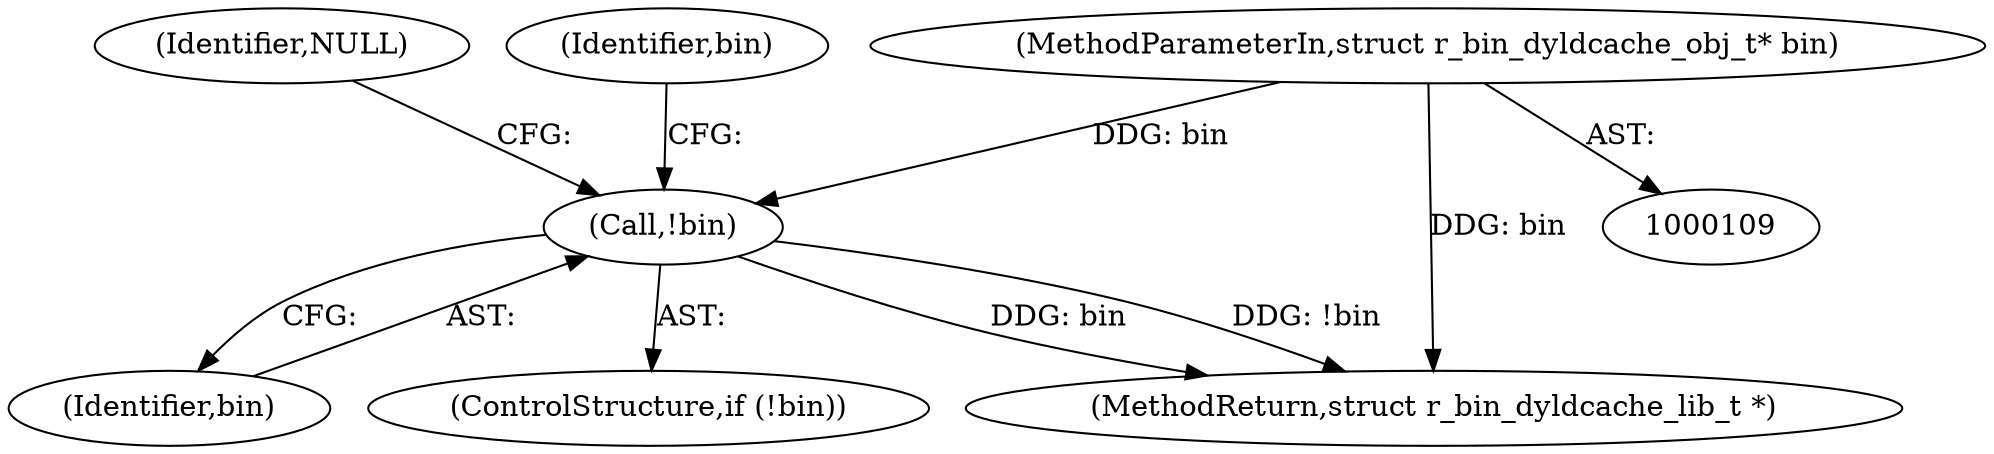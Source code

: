 digraph "0_radare2_4e98402f09a0ef0bb8559a33a4c1988c54938eaf@pointer" {
"1000110" [label="(MethodParameterIn,struct r_bin_dyldcache_obj_t* bin)"];
"1000140" [label="(Call,!bin)"];
"1000141" [label="(Identifier,bin)"];
"1000110" [label="(MethodParameterIn,struct r_bin_dyldcache_obj_t* bin)"];
"1000144" [label="(Identifier,NULL)"];
"1000139" [label="(ControlStructure,if (!bin))"];
"1000140" [label="(Call,!bin)"];
"1000735" [label="(MethodReturn,struct r_bin_dyldcache_lib_t *)"];
"1000148" [label="(Identifier,bin)"];
"1000110" -> "1000109"  [label="AST: "];
"1000110" -> "1000735"  [label="DDG: bin"];
"1000110" -> "1000140"  [label="DDG: bin"];
"1000140" -> "1000139"  [label="AST: "];
"1000140" -> "1000141"  [label="CFG: "];
"1000141" -> "1000140"  [label="AST: "];
"1000144" -> "1000140"  [label="CFG: "];
"1000148" -> "1000140"  [label="CFG: "];
"1000140" -> "1000735"  [label="DDG: bin"];
"1000140" -> "1000735"  [label="DDG: !bin"];
}
